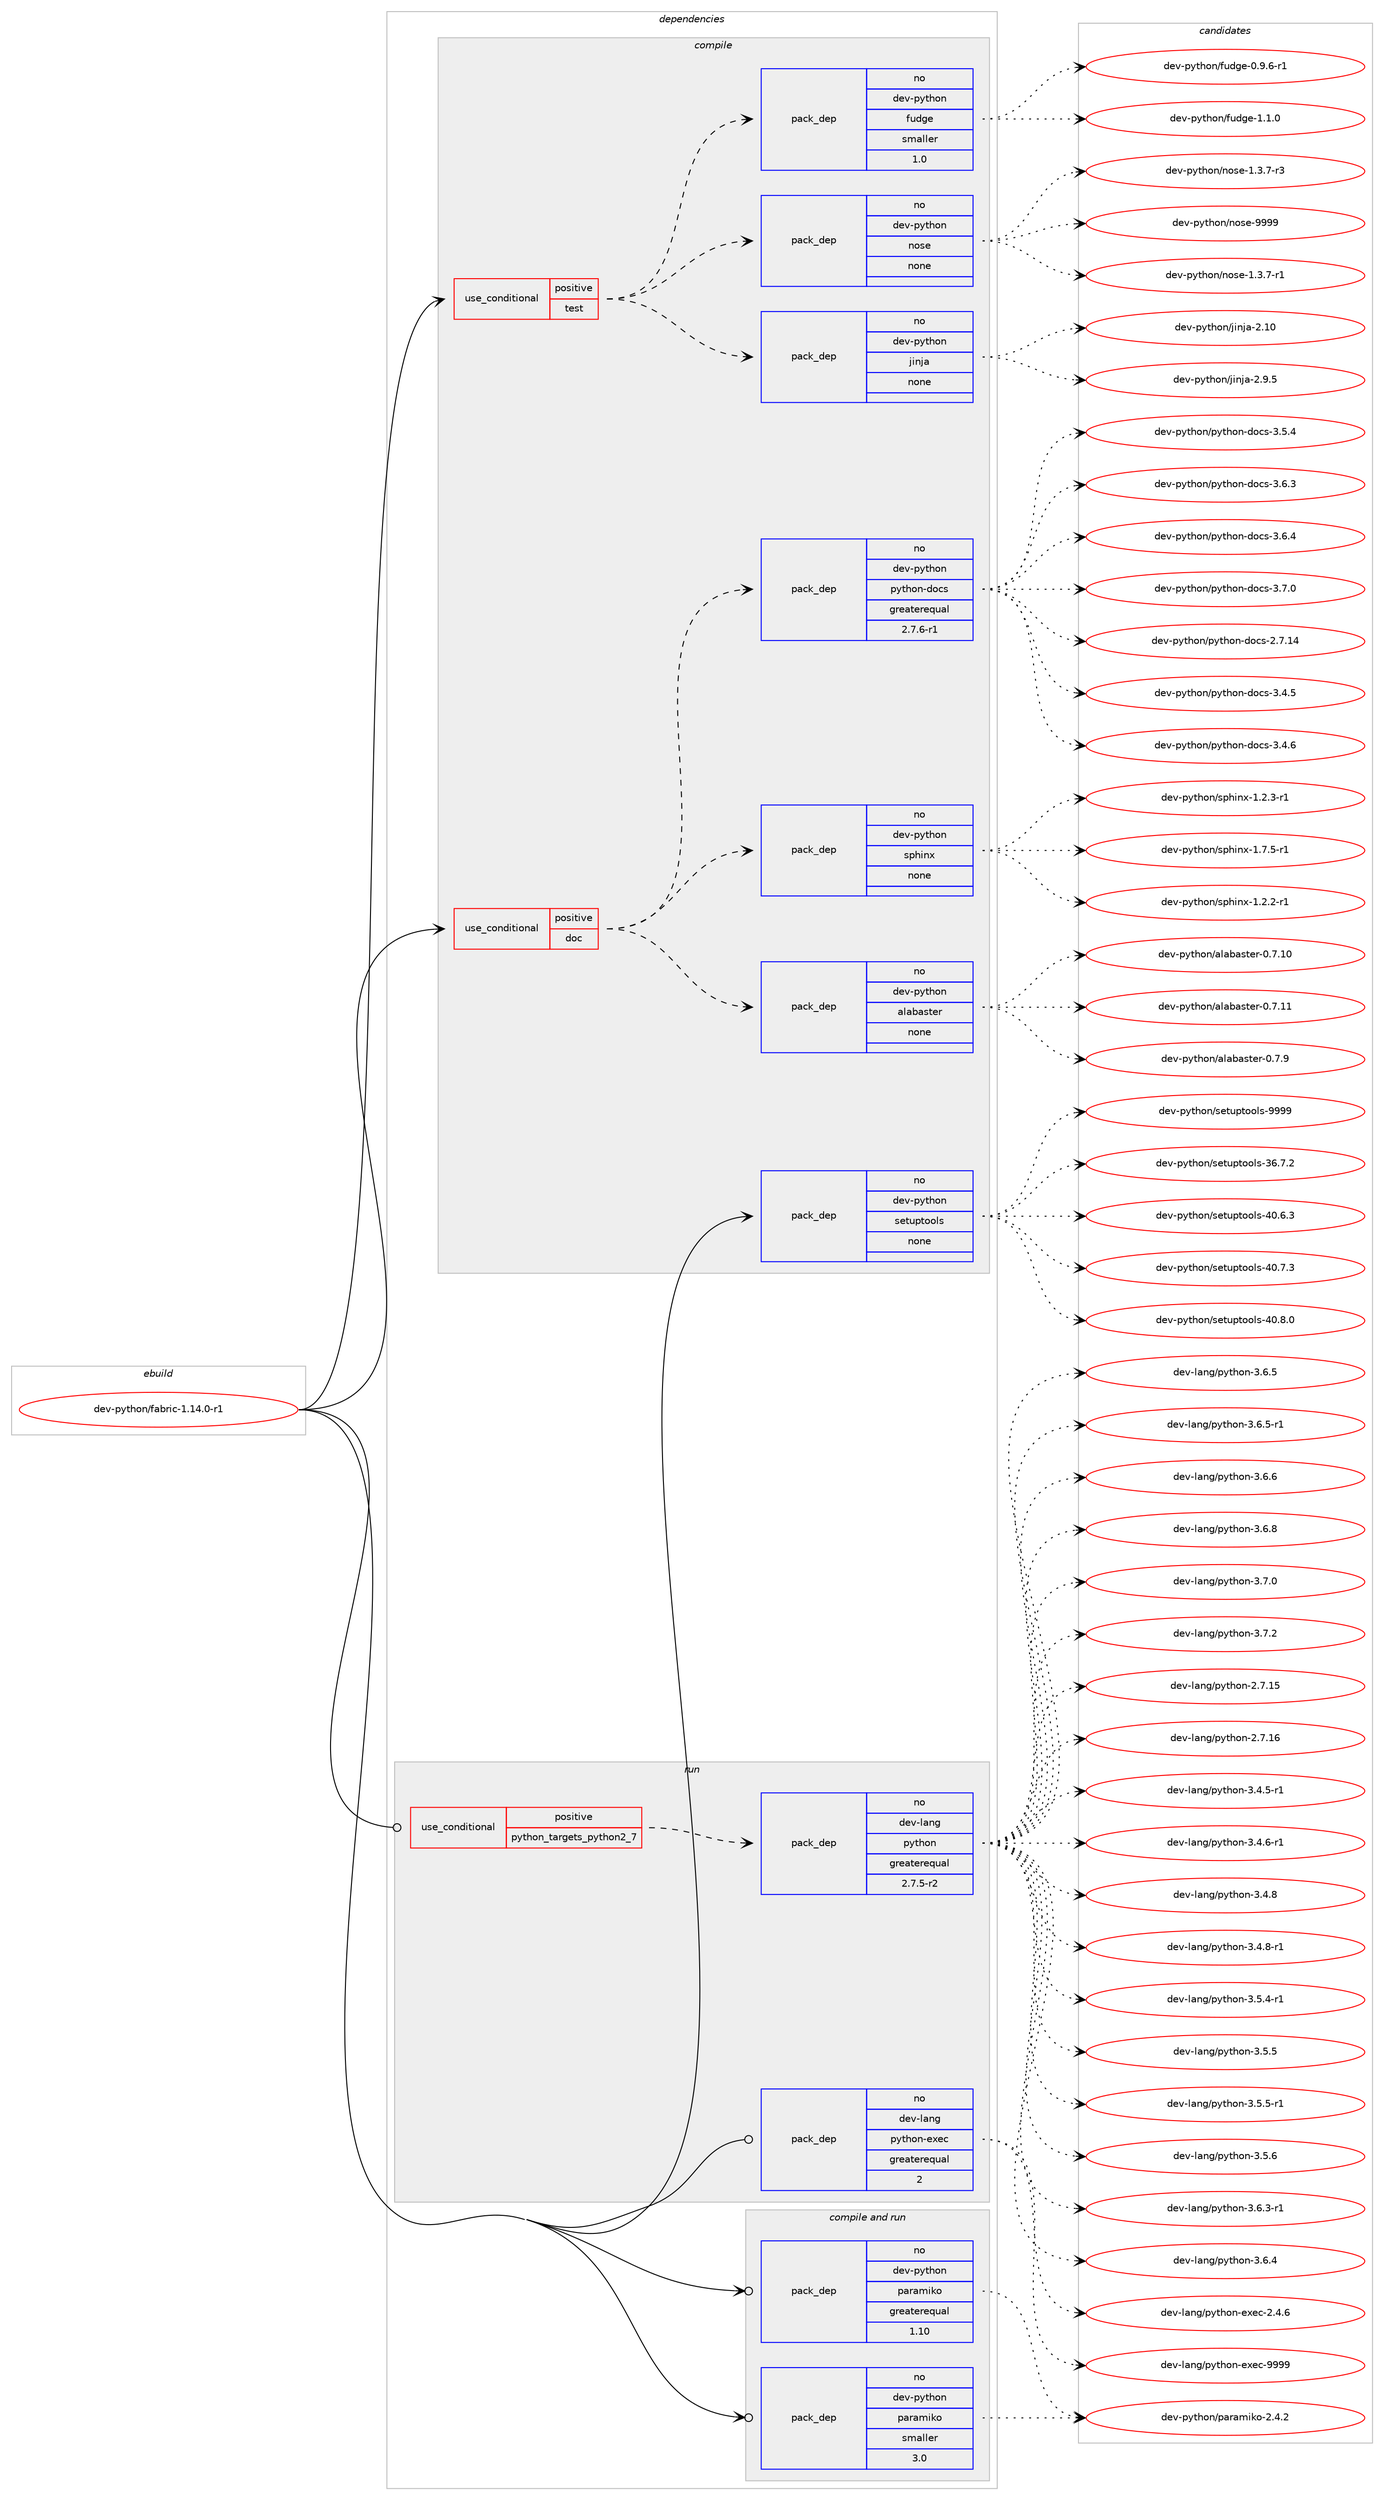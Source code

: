 digraph prolog {

# *************
# Graph options
# *************

newrank=true;
concentrate=true;
compound=true;
graph [rankdir=LR,fontname=Helvetica,fontsize=10,ranksep=1.5];#, ranksep=2.5, nodesep=0.2];
edge  [arrowhead=vee];
node  [fontname=Helvetica,fontsize=10];

# **********
# The ebuild
# **********

subgraph cluster_leftcol {
color=gray;
rank=same;
label=<<i>ebuild</i>>;
id [label="dev-python/fabric-1.14.0-r1", color=red, width=4, href="../dev-python/fabric-1.14.0-r1.svg"];
}

# ****************
# The dependencies
# ****************

subgraph cluster_midcol {
color=gray;
label=<<i>dependencies</i>>;
subgraph cluster_compile {
fillcolor="#eeeeee";
style=filled;
label=<<i>compile</i>>;
subgraph cond374045 {
dependency1408411 [label=<<TABLE BORDER="0" CELLBORDER="1" CELLSPACING="0" CELLPADDING="4"><TR><TD ROWSPAN="3" CELLPADDING="10">use_conditional</TD></TR><TR><TD>positive</TD></TR><TR><TD>doc</TD></TR></TABLE>>, shape=none, color=red];
subgraph pack1011107 {
dependency1408412 [label=<<TABLE BORDER="0" CELLBORDER="1" CELLSPACING="0" CELLPADDING="4" WIDTH="220"><TR><TD ROWSPAN="6" CELLPADDING="30">pack_dep</TD></TR><TR><TD WIDTH="110">no</TD></TR><TR><TD>dev-python</TD></TR><TR><TD>sphinx</TD></TR><TR><TD>none</TD></TR><TR><TD></TD></TR></TABLE>>, shape=none, color=blue];
}
dependency1408411:e -> dependency1408412:w [weight=20,style="dashed",arrowhead="vee"];
subgraph pack1011108 {
dependency1408413 [label=<<TABLE BORDER="0" CELLBORDER="1" CELLSPACING="0" CELLPADDING="4" WIDTH="220"><TR><TD ROWSPAN="6" CELLPADDING="30">pack_dep</TD></TR><TR><TD WIDTH="110">no</TD></TR><TR><TD>dev-python</TD></TR><TR><TD>python-docs</TD></TR><TR><TD>greaterequal</TD></TR><TR><TD>2.7.6-r1</TD></TR></TABLE>>, shape=none, color=blue];
}
dependency1408411:e -> dependency1408413:w [weight=20,style="dashed",arrowhead="vee"];
subgraph pack1011109 {
dependency1408414 [label=<<TABLE BORDER="0" CELLBORDER="1" CELLSPACING="0" CELLPADDING="4" WIDTH="220"><TR><TD ROWSPAN="6" CELLPADDING="30">pack_dep</TD></TR><TR><TD WIDTH="110">no</TD></TR><TR><TD>dev-python</TD></TR><TR><TD>alabaster</TD></TR><TR><TD>none</TD></TR><TR><TD></TD></TR></TABLE>>, shape=none, color=blue];
}
dependency1408411:e -> dependency1408414:w [weight=20,style="dashed",arrowhead="vee"];
}
id:e -> dependency1408411:w [weight=20,style="solid",arrowhead="vee"];
subgraph cond374046 {
dependency1408415 [label=<<TABLE BORDER="0" CELLBORDER="1" CELLSPACING="0" CELLPADDING="4"><TR><TD ROWSPAN="3" CELLPADDING="10">use_conditional</TD></TR><TR><TD>positive</TD></TR><TR><TD>test</TD></TR></TABLE>>, shape=none, color=red];
subgraph pack1011110 {
dependency1408416 [label=<<TABLE BORDER="0" CELLBORDER="1" CELLSPACING="0" CELLPADDING="4" WIDTH="220"><TR><TD ROWSPAN="6" CELLPADDING="30">pack_dep</TD></TR><TR><TD WIDTH="110">no</TD></TR><TR><TD>dev-python</TD></TR><TR><TD>nose</TD></TR><TR><TD>none</TD></TR><TR><TD></TD></TR></TABLE>>, shape=none, color=blue];
}
dependency1408415:e -> dependency1408416:w [weight=20,style="dashed",arrowhead="vee"];
subgraph pack1011111 {
dependency1408417 [label=<<TABLE BORDER="0" CELLBORDER="1" CELLSPACING="0" CELLPADDING="4" WIDTH="220"><TR><TD ROWSPAN="6" CELLPADDING="30">pack_dep</TD></TR><TR><TD WIDTH="110">no</TD></TR><TR><TD>dev-python</TD></TR><TR><TD>fudge</TD></TR><TR><TD>smaller</TD></TR><TR><TD>1.0</TD></TR></TABLE>>, shape=none, color=blue];
}
dependency1408415:e -> dependency1408417:w [weight=20,style="dashed",arrowhead="vee"];
subgraph pack1011112 {
dependency1408418 [label=<<TABLE BORDER="0" CELLBORDER="1" CELLSPACING="0" CELLPADDING="4" WIDTH="220"><TR><TD ROWSPAN="6" CELLPADDING="30">pack_dep</TD></TR><TR><TD WIDTH="110">no</TD></TR><TR><TD>dev-python</TD></TR><TR><TD>jinja</TD></TR><TR><TD>none</TD></TR><TR><TD></TD></TR></TABLE>>, shape=none, color=blue];
}
dependency1408415:e -> dependency1408418:w [weight=20,style="dashed",arrowhead="vee"];
}
id:e -> dependency1408415:w [weight=20,style="solid",arrowhead="vee"];
subgraph pack1011113 {
dependency1408419 [label=<<TABLE BORDER="0" CELLBORDER="1" CELLSPACING="0" CELLPADDING="4" WIDTH="220"><TR><TD ROWSPAN="6" CELLPADDING="30">pack_dep</TD></TR><TR><TD WIDTH="110">no</TD></TR><TR><TD>dev-python</TD></TR><TR><TD>setuptools</TD></TR><TR><TD>none</TD></TR><TR><TD></TD></TR></TABLE>>, shape=none, color=blue];
}
id:e -> dependency1408419:w [weight=20,style="solid",arrowhead="vee"];
}
subgraph cluster_compileandrun {
fillcolor="#eeeeee";
style=filled;
label=<<i>compile and run</i>>;
subgraph pack1011114 {
dependency1408420 [label=<<TABLE BORDER="0" CELLBORDER="1" CELLSPACING="0" CELLPADDING="4" WIDTH="220"><TR><TD ROWSPAN="6" CELLPADDING="30">pack_dep</TD></TR><TR><TD WIDTH="110">no</TD></TR><TR><TD>dev-python</TD></TR><TR><TD>paramiko</TD></TR><TR><TD>greaterequal</TD></TR><TR><TD>1.10</TD></TR></TABLE>>, shape=none, color=blue];
}
id:e -> dependency1408420:w [weight=20,style="solid",arrowhead="odotvee"];
subgraph pack1011115 {
dependency1408421 [label=<<TABLE BORDER="0" CELLBORDER="1" CELLSPACING="0" CELLPADDING="4" WIDTH="220"><TR><TD ROWSPAN="6" CELLPADDING="30">pack_dep</TD></TR><TR><TD WIDTH="110">no</TD></TR><TR><TD>dev-python</TD></TR><TR><TD>paramiko</TD></TR><TR><TD>smaller</TD></TR><TR><TD>3.0</TD></TR></TABLE>>, shape=none, color=blue];
}
id:e -> dependency1408421:w [weight=20,style="solid",arrowhead="odotvee"];
}
subgraph cluster_run {
fillcolor="#eeeeee";
style=filled;
label=<<i>run</i>>;
subgraph cond374047 {
dependency1408422 [label=<<TABLE BORDER="0" CELLBORDER="1" CELLSPACING="0" CELLPADDING="4"><TR><TD ROWSPAN="3" CELLPADDING="10">use_conditional</TD></TR><TR><TD>positive</TD></TR><TR><TD>python_targets_python2_7</TD></TR></TABLE>>, shape=none, color=red];
subgraph pack1011116 {
dependency1408423 [label=<<TABLE BORDER="0" CELLBORDER="1" CELLSPACING="0" CELLPADDING="4" WIDTH="220"><TR><TD ROWSPAN="6" CELLPADDING="30">pack_dep</TD></TR><TR><TD WIDTH="110">no</TD></TR><TR><TD>dev-lang</TD></TR><TR><TD>python</TD></TR><TR><TD>greaterequal</TD></TR><TR><TD>2.7.5-r2</TD></TR></TABLE>>, shape=none, color=blue];
}
dependency1408422:e -> dependency1408423:w [weight=20,style="dashed",arrowhead="vee"];
}
id:e -> dependency1408422:w [weight=20,style="solid",arrowhead="odot"];
subgraph pack1011117 {
dependency1408424 [label=<<TABLE BORDER="0" CELLBORDER="1" CELLSPACING="0" CELLPADDING="4" WIDTH="220"><TR><TD ROWSPAN="6" CELLPADDING="30">pack_dep</TD></TR><TR><TD WIDTH="110">no</TD></TR><TR><TD>dev-lang</TD></TR><TR><TD>python-exec</TD></TR><TR><TD>greaterequal</TD></TR><TR><TD>2</TD></TR></TABLE>>, shape=none, color=blue];
}
id:e -> dependency1408424:w [weight=20,style="solid",arrowhead="odot"];
}
}

# **************
# The candidates
# **************

subgraph cluster_choices {
rank=same;
color=gray;
label=<<i>candidates</i>>;

subgraph choice1011107 {
color=black;
nodesep=1;
choice10010111845112121116104111110471151121041051101204549465046504511449 [label="dev-python/sphinx-1.2.2-r1", color=red, width=4,href="../dev-python/sphinx-1.2.2-r1.svg"];
choice10010111845112121116104111110471151121041051101204549465046514511449 [label="dev-python/sphinx-1.2.3-r1", color=red, width=4,href="../dev-python/sphinx-1.2.3-r1.svg"];
choice10010111845112121116104111110471151121041051101204549465546534511449 [label="dev-python/sphinx-1.7.5-r1", color=red, width=4,href="../dev-python/sphinx-1.7.5-r1.svg"];
dependency1408412:e -> choice10010111845112121116104111110471151121041051101204549465046504511449:w [style=dotted,weight="100"];
dependency1408412:e -> choice10010111845112121116104111110471151121041051101204549465046514511449:w [style=dotted,weight="100"];
dependency1408412:e -> choice10010111845112121116104111110471151121041051101204549465546534511449:w [style=dotted,weight="100"];
}
subgraph choice1011108 {
color=black;
nodesep=1;
choice1001011184511212111610411111047112121116104111110451001119911545504655464952 [label="dev-python/python-docs-2.7.14", color=red, width=4,href="../dev-python/python-docs-2.7.14.svg"];
choice10010111845112121116104111110471121211161041111104510011199115455146524653 [label="dev-python/python-docs-3.4.5", color=red, width=4,href="../dev-python/python-docs-3.4.5.svg"];
choice10010111845112121116104111110471121211161041111104510011199115455146524654 [label="dev-python/python-docs-3.4.6", color=red, width=4,href="../dev-python/python-docs-3.4.6.svg"];
choice10010111845112121116104111110471121211161041111104510011199115455146534652 [label="dev-python/python-docs-3.5.4", color=red, width=4,href="../dev-python/python-docs-3.5.4.svg"];
choice10010111845112121116104111110471121211161041111104510011199115455146544651 [label="dev-python/python-docs-3.6.3", color=red, width=4,href="../dev-python/python-docs-3.6.3.svg"];
choice10010111845112121116104111110471121211161041111104510011199115455146544652 [label="dev-python/python-docs-3.6.4", color=red, width=4,href="../dev-python/python-docs-3.6.4.svg"];
choice10010111845112121116104111110471121211161041111104510011199115455146554648 [label="dev-python/python-docs-3.7.0", color=red, width=4,href="../dev-python/python-docs-3.7.0.svg"];
dependency1408413:e -> choice1001011184511212111610411111047112121116104111110451001119911545504655464952:w [style=dotted,weight="100"];
dependency1408413:e -> choice10010111845112121116104111110471121211161041111104510011199115455146524653:w [style=dotted,weight="100"];
dependency1408413:e -> choice10010111845112121116104111110471121211161041111104510011199115455146524654:w [style=dotted,weight="100"];
dependency1408413:e -> choice10010111845112121116104111110471121211161041111104510011199115455146534652:w [style=dotted,weight="100"];
dependency1408413:e -> choice10010111845112121116104111110471121211161041111104510011199115455146544651:w [style=dotted,weight="100"];
dependency1408413:e -> choice10010111845112121116104111110471121211161041111104510011199115455146544652:w [style=dotted,weight="100"];
dependency1408413:e -> choice10010111845112121116104111110471121211161041111104510011199115455146554648:w [style=dotted,weight="100"];
}
subgraph choice1011109 {
color=black;
nodesep=1;
choice10010111845112121116104111110479710897989711511610111445484655464948 [label="dev-python/alabaster-0.7.10", color=red, width=4,href="../dev-python/alabaster-0.7.10.svg"];
choice10010111845112121116104111110479710897989711511610111445484655464949 [label="dev-python/alabaster-0.7.11", color=red, width=4,href="../dev-python/alabaster-0.7.11.svg"];
choice100101118451121211161041111104797108979897115116101114454846554657 [label="dev-python/alabaster-0.7.9", color=red, width=4,href="../dev-python/alabaster-0.7.9.svg"];
dependency1408414:e -> choice10010111845112121116104111110479710897989711511610111445484655464948:w [style=dotted,weight="100"];
dependency1408414:e -> choice10010111845112121116104111110479710897989711511610111445484655464949:w [style=dotted,weight="100"];
dependency1408414:e -> choice100101118451121211161041111104797108979897115116101114454846554657:w [style=dotted,weight="100"];
}
subgraph choice1011110 {
color=black;
nodesep=1;
choice10010111845112121116104111110471101111151014549465146554511449 [label="dev-python/nose-1.3.7-r1", color=red, width=4,href="../dev-python/nose-1.3.7-r1.svg"];
choice10010111845112121116104111110471101111151014549465146554511451 [label="dev-python/nose-1.3.7-r3", color=red, width=4,href="../dev-python/nose-1.3.7-r3.svg"];
choice10010111845112121116104111110471101111151014557575757 [label="dev-python/nose-9999", color=red, width=4,href="../dev-python/nose-9999.svg"];
dependency1408416:e -> choice10010111845112121116104111110471101111151014549465146554511449:w [style=dotted,weight="100"];
dependency1408416:e -> choice10010111845112121116104111110471101111151014549465146554511451:w [style=dotted,weight="100"];
dependency1408416:e -> choice10010111845112121116104111110471101111151014557575757:w [style=dotted,weight="100"];
}
subgraph choice1011111 {
color=black;
nodesep=1;
choice10010111845112121116104111110471021171001031014548465746544511449 [label="dev-python/fudge-0.9.6-r1", color=red, width=4,href="../dev-python/fudge-0.9.6-r1.svg"];
choice1001011184511212111610411111047102117100103101454946494648 [label="dev-python/fudge-1.1.0", color=red, width=4,href="../dev-python/fudge-1.1.0.svg"];
dependency1408417:e -> choice10010111845112121116104111110471021171001031014548465746544511449:w [style=dotted,weight="100"];
dependency1408417:e -> choice1001011184511212111610411111047102117100103101454946494648:w [style=dotted,weight="100"];
}
subgraph choice1011112 {
color=black;
nodesep=1;
choice1001011184511212111610411111047106105110106974550464948 [label="dev-python/jinja-2.10", color=red, width=4,href="../dev-python/jinja-2.10.svg"];
choice100101118451121211161041111104710610511010697455046574653 [label="dev-python/jinja-2.9.5", color=red, width=4,href="../dev-python/jinja-2.9.5.svg"];
dependency1408418:e -> choice1001011184511212111610411111047106105110106974550464948:w [style=dotted,weight="100"];
dependency1408418:e -> choice100101118451121211161041111104710610511010697455046574653:w [style=dotted,weight="100"];
}
subgraph choice1011113 {
color=black;
nodesep=1;
choice100101118451121211161041111104711510111611711211611111110811545515446554650 [label="dev-python/setuptools-36.7.2", color=red, width=4,href="../dev-python/setuptools-36.7.2.svg"];
choice100101118451121211161041111104711510111611711211611111110811545524846544651 [label="dev-python/setuptools-40.6.3", color=red, width=4,href="../dev-python/setuptools-40.6.3.svg"];
choice100101118451121211161041111104711510111611711211611111110811545524846554651 [label="dev-python/setuptools-40.7.3", color=red, width=4,href="../dev-python/setuptools-40.7.3.svg"];
choice100101118451121211161041111104711510111611711211611111110811545524846564648 [label="dev-python/setuptools-40.8.0", color=red, width=4,href="../dev-python/setuptools-40.8.0.svg"];
choice10010111845112121116104111110471151011161171121161111111081154557575757 [label="dev-python/setuptools-9999", color=red, width=4,href="../dev-python/setuptools-9999.svg"];
dependency1408419:e -> choice100101118451121211161041111104711510111611711211611111110811545515446554650:w [style=dotted,weight="100"];
dependency1408419:e -> choice100101118451121211161041111104711510111611711211611111110811545524846544651:w [style=dotted,weight="100"];
dependency1408419:e -> choice100101118451121211161041111104711510111611711211611111110811545524846554651:w [style=dotted,weight="100"];
dependency1408419:e -> choice100101118451121211161041111104711510111611711211611111110811545524846564648:w [style=dotted,weight="100"];
dependency1408419:e -> choice10010111845112121116104111110471151011161171121161111111081154557575757:w [style=dotted,weight="100"];
}
subgraph choice1011114 {
color=black;
nodesep=1;
choice10010111845112121116104111110471129711497109105107111455046524650 [label="dev-python/paramiko-2.4.2", color=red, width=4,href="../dev-python/paramiko-2.4.2.svg"];
dependency1408420:e -> choice10010111845112121116104111110471129711497109105107111455046524650:w [style=dotted,weight="100"];
}
subgraph choice1011115 {
color=black;
nodesep=1;
choice10010111845112121116104111110471129711497109105107111455046524650 [label="dev-python/paramiko-2.4.2", color=red, width=4,href="../dev-python/paramiko-2.4.2.svg"];
dependency1408421:e -> choice10010111845112121116104111110471129711497109105107111455046524650:w [style=dotted,weight="100"];
}
subgraph choice1011116 {
color=black;
nodesep=1;
choice10010111845108971101034711212111610411111045504655464953 [label="dev-lang/python-2.7.15", color=red, width=4,href="../dev-lang/python-2.7.15.svg"];
choice10010111845108971101034711212111610411111045504655464954 [label="dev-lang/python-2.7.16", color=red, width=4,href="../dev-lang/python-2.7.16.svg"];
choice1001011184510897110103471121211161041111104551465246534511449 [label="dev-lang/python-3.4.5-r1", color=red, width=4,href="../dev-lang/python-3.4.5-r1.svg"];
choice1001011184510897110103471121211161041111104551465246544511449 [label="dev-lang/python-3.4.6-r1", color=red, width=4,href="../dev-lang/python-3.4.6-r1.svg"];
choice100101118451089711010347112121116104111110455146524656 [label="dev-lang/python-3.4.8", color=red, width=4,href="../dev-lang/python-3.4.8.svg"];
choice1001011184510897110103471121211161041111104551465246564511449 [label="dev-lang/python-3.4.8-r1", color=red, width=4,href="../dev-lang/python-3.4.8-r1.svg"];
choice1001011184510897110103471121211161041111104551465346524511449 [label="dev-lang/python-3.5.4-r1", color=red, width=4,href="../dev-lang/python-3.5.4-r1.svg"];
choice100101118451089711010347112121116104111110455146534653 [label="dev-lang/python-3.5.5", color=red, width=4,href="../dev-lang/python-3.5.5.svg"];
choice1001011184510897110103471121211161041111104551465346534511449 [label="dev-lang/python-3.5.5-r1", color=red, width=4,href="../dev-lang/python-3.5.5-r1.svg"];
choice100101118451089711010347112121116104111110455146534654 [label="dev-lang/python-3.5.6", color=red, width=4,href="../dev-lang/python-3.5.6.svg"];
choice1001011184510897110103471121211161041111104551465446514511449 [label="dev-lang/python-3.6.3-r1", color=red, width=4,href="../dev-lang/python-3.6.3-r1.svg"];
choice100101118451089711010347112121116104111110455146544652 [label="dev-lang/python-3.6.4", color=red, width=4,href="../dev-lang/python-3.6.4.svg"];
choice100101118451089711010347112121116104111110455146544653 [label="dev-lang/python-3.6.5", color=red, width=4,href="../dev-lang/python-3.6.5.svg"];
choice1001011184510897110103471121211161041111104551465446534511449 [label="dev-lang/python-3.6.5-r1", color=red, width=4,href="../dev-lang/python-3.6.5-r1.svg"];
choice100101118451089711010347112121116104111110455146544654 [label="dev-lang/python-3.6.6", color=red, width=4,href="../dev-lang/python-3.6.6.svg"];
choice100101118451089711010347112121116104111110455146544656 [label="dev-lang/python-3.6.8", color=red, width=4,href="../dev-lang/python-3.6.8.svg"];
choice100101118451089711010347112121116104111110455146554648 [label="dev-lang/python-3.7.0", color=red, width=4,href="../dev-lang/python-3.7.0.svg"];
choice100101118451089711010347112121116104111110455146554650 [label="dev-lang/python-3.7.2", color=red, width=4,href="../dev-lang/python-3.7.2.svg"];
dependency1408423:e -> choice10010111845108971101034711212111610411111045504655464953:w [style=dotted,weight="100"];
dependency1408423:e -> choice10010111845108971101034711212111610411111045504655464954:w [style=dotted,weight="100"];
dependency1408423:e -> choice1001011184510897110103471121211161041111104551465246534511449:w [style=dotted,weight="100"];
dependency1408423:e -> choice1001011184510897110103471121211161041111104551465246544511449:w [style=dotted,weight="100"];
dependency1408423:e -> choice100101118451089711010347112121116104111110455146524656:w [style=dotted,weight="100"];
dependency1408423:e -> choice1001011184510897110103471121211161041111104551465246564511449:w [style=dotted,weight="100"];
dependency1408423:e -> choice1001011184510897110103471121211161041111104551465346524511449:w [style=dotted,weight="100"];
dependency1408423:e -> choice100101118451089711010347112121116104111110455146534653:w [style=dotted,weight="100"];
dependency1408423:e -> choice1001011184510897110103471121211161041111104551465346534511449:w [style=dotted,weight="100"];
dependency1408423:e -> choice100101118451089711010347112121116104111110455146534654:w [style=dotted,weight="100"];
dependency1408423:e -> choice1001011184510897110103471121211161041111104551465446514511449:w [style=dotted,weight="100"];
dependency1408423:e -> choice100101118451089711010347112121116104111110455146544652:w [style=dotted,weight="100"];
dependency1408423:e -> choice100101118451089711010347112121116104111110455146544653:w [style=dotted,weight="100"];
dependency1408423:e -> choice1001011184510897110103471121211161041111104551465446534511449:w [style=dotted,weight="100"];
dependency1408423:e -> choice100101118451089711010347112121116104111110455146544654:w [style=dotted,weight="100"];
dependency1408423:e -> choice100101118451089711010347112121116104111110455146544656:w [style=dotted,weight="100"];
dependency1408423:e -> choice100101118451089711010347112121116104111110455146554648:w [style=dotted,weight="100"];
dependency1408423:e -> choice100101118451089711010347112121116104111110455146554650:w [style=dotted,weight="100"];
}
subgraph choice1011117 {
color=black;
nodesep=1;
choice1001011184510897110103471121211161041111104510112010199455046524654 [label="dev-lang/python-exec-2.4.6", color=red, width=4,href="../dev-lang/python-exec-2.4.6.svg"];
choice10010111845108971101034711212111610411111045101120101994557575757 [label="dev-lang/python-exec-9999", color=red, width=4,href="../dev-lang/python-exec-9999.svg"];
dependency1408424:e -> choice1001011184510897110103471121211161041111104510112010199455046524654:w [style=dotted,weight="100"];
dependency1408424:e -> choice10010111845108971101034711212111610411111045101120101994557575757:w [style=dotted,weight="100"];
}
}

}

